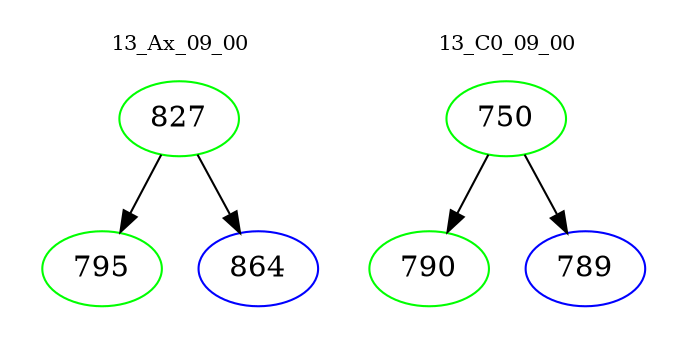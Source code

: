 digraph{
subgraph cluster_0 {
color = white
label = "13_Ax_09_00";
fontsize=10;
T0_827 [label="827", color="green"]
T0_827 -> T0_795 [color="black"]
T0_795 [label="795", color="green"]
T0_827 -> T0_864 [color="black"]
T0_864 [label="864", color="blue"]
}
subgraph cluster_1 {
color = white
label = "13_C0_09_00";
fontsize=10;
T1_750 [label="750", color="green"]
T1_750 -> T1_790 [color="black"]
T1_790 [label="790", color="green"]
T1_750 -> T1_789 [color="black"]
T1_789 [label="789", color="blue"]
}
}
